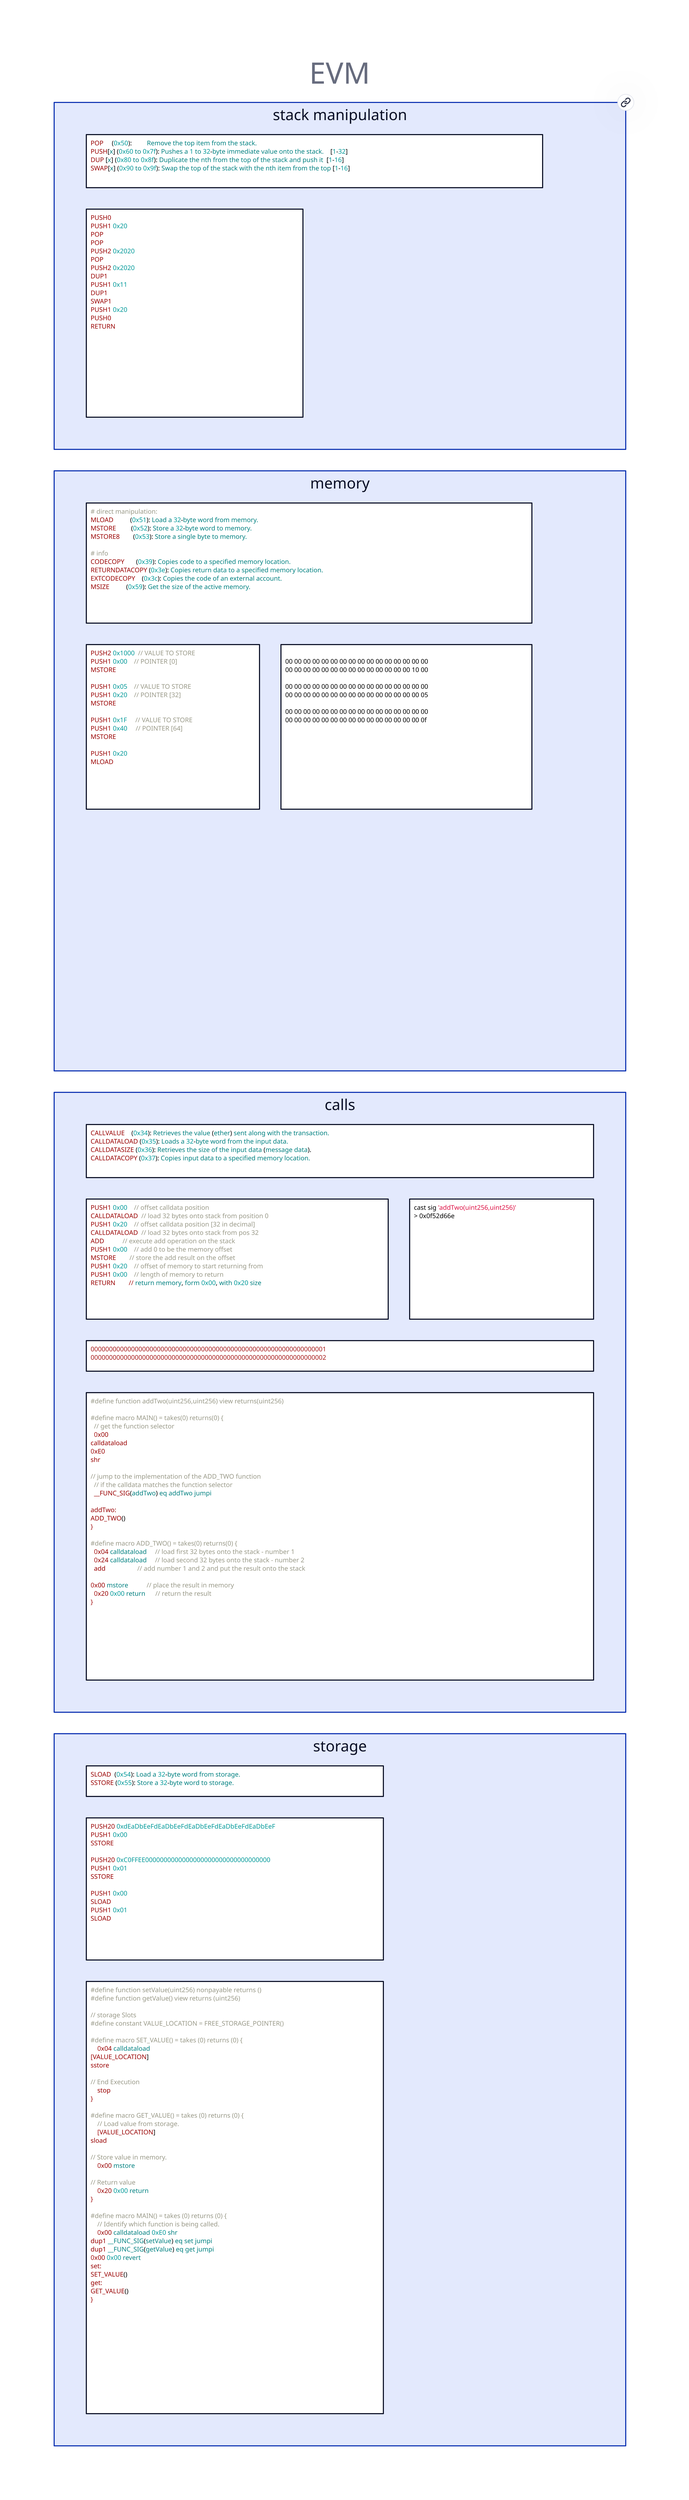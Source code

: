 # https://play.d2lang.com/?script=qlDQtVOo5AIEAAD__w%3D%3D&
# https://terrastruct-site-assets.s3.us-west-1.amazonaws.com/documents/d2_cheat_sheet.pdf
grid-rows: 6

title: EVM {
  shape: text
  near: top-center
  style: {
    font-size: 55
    italic: true
  }
}

stack manipulation {
  grid-rows: 2
  doc: ||asm
    POP     (0x50):         Remove the top item from the stack.
    PUSH[x] (0x60 to 0x7f): Pushes a 1 to 32-byte immediate value onto the stack.    [1-32]
    DUP [x] (0x80 to 0x8f): Duplicate the nth from the top of the stack and push it  [1-16]
    SWAP[x] (0x90 to 0x9f): Swap the top of the stack with the nth item from the top [1-16]
  ||

  runtime: ||asm
    PUSH0
    PUSH1 0x20
    POP
    POP
    PUSH2 0x2020
    POP
    PUSH2 0x2020
    DUP1
    PUSH1 0x11
    DUP1
    SWAP1
    PUSH1 0x20
    PUSH0
    RETURN
  ||

  summary: ||md
    - 32-byte words: The basic data unit.
    - LIFO structure: Last-in, first-out access.
    - Instruction-driven operations.
    - Most instructions run on top 1-2 values.
    - Finite size (1024 slots of 32 bytes [256 bits]).
    - Instructions can reach until the 16th slot
    - No explicit value addressing.
    - Dynamic size adjustment during execution.
    - Handles empty stack gracefully for most instructions.
    - Errors possible with certain instructions on empty stack.
    - Dual role: data storage and control flow.
    - Strict type-checking for values.
    - All instructions interacts with the stack
    - Holds function arguments and return values.
  ||
  link: https://medium.com/coinmonks/solidity-stack-how-does-it-work-5a216d87db0d
}



memory {
  grid-rows: 3
  doc: ||asm
    # direct manipulation:
    MLOAD          (0x51): Load a 32-byte word from memory.
    MSTORE         (0x52): Store a 32-byte word to memory.
    MSTORE8        (0x53): Store a single byte to memory.

    # info
    CODECOPY       (0x39): Copies code to a specified memory location.
    RETURNDATACOPY (0x3e): Copies return data to a specified memory location.
    EXTCODECOPY    (0x3c): Copies the code of an external account.
    MSIZE          (0x59): Get the size of the active memory.
  ||

  store-load: ||asm
    PUSH2 0x1000  // VALUE TO STORE
    PUSH1 0x00    // POINTER [0]
    MSTORE

    PUSH1 0x05    // VALUE TO STORE
    PUSH1 0x20    // POINTER [32]
    MSTORE

    PUSH1 0x1F     // VALUE TO STORE
    PUSH1 0x40     // POINTER [64]
    MSTORE

    PUSH1 0x20
    MLOAD
  ||

  runtime: ||binary

    00 00 00 00 00 00 00 00 00 00 00 00 00 00 00 00
    00 00 00 00 00 00 00 00 00 00 00 00 00 00 10 00

    00 00 00 00 00 00 00 00 00 00 00 00 00 00 00 00
    00 00 00 00 00 00 00 00 00 00 00 00 00 00 00 05

    00 00 00 00 00 00 00 00 00 00 00 00 00 00 00 00
    00 00 00 00 00 00 00 00 00 00 00 00 00 00 00 0f
  ||

  summary: ||md
    - Non-Persistent: EVM memory is volatile, resetting after each transaction.
    - Initial Emptiness: Starts empty, requiring explicit data storage initialization.
    - Gas Costs: Reading, writing, and expanding memory operations consume gas.
    - Limited Size: Memory size dynamically adjusts but is constrained by gas limits.
    - Word-Oriented: Operates in 32-byte word increments.
    - Stack Usage: Intermediate computations often use memory.
    - Sequential Structure: Addresses follow consecutive indices.
    - Zero-Indexed: First byte is at index 0.
    - Immutable Storage: Once written, data remains unchanged in memory.
    - Memory Expansion: Dynamically increases as needed, in 32-byte chunks.
    - Deallocated on End: Memory is deallocated when the contract execution concludes.
    - No Off-Chain Storage: Information isn't saved outside the execution context.
    - Data Visibility: Contents are visible within the contract but not externally.
    - Memory Copying: Copying data between memory locations is gas-intensive.
  ||
}

calls: {
  grid-rows: 4
  doc: ||asm
    CALLVALUE    (0x34): Retrieves the value (ether) sent along with the transaction.
    CALLDATALOAD (0x35): Loads a 32-byte word from the input data.
    CALLDATASIZE (0x36): Retrieves the size of the input data (message data).
    CALLDATACOPY (0x37): Copies input data to a specified memory location.
  ||

  mnemonic: ||asm
    PUSH1 0x00    // offset calldata position
    CALLDATALOAD  // load 32 bytes onto stack from position 0
    PUSH1 0x20    // offset calldata position [32 in decimal]
    CALLDATALOAD  // load 32 bytes onto stack from pos 32
    ADD           // execute add operation on the stack
    PUSH1 0x00    // add 0 to be the memory offset
    MSTORE        // store the add result on the offset
    PUSH1 0x20    // offset of memory to start returning from
    PUSH1 0x00    // length of memory to return
    RETURN        // return memory, form 0x00, with 0x20 size
  ||

  selector: ||bash
    cast sig 'addTwo(uint256,uint256)'
    > 0x0f52d66e
  ||

  calldata: ||asm
    0000000000000000000000000000000000000000000000000000000000000001
    0000000000000000000000000000000000000000000000000000000000000002
  ||

  huff: ||asm
    #define function addTwo(uint256,uint256) view returns(uint256)

    #define macro MAIN() = takes(0) returns(0) {
      // get the function selector
      0x00
      calldataload
      0xE0
      shr

      // jump to the implementation of the ADD_TWO function
      // if the calldata matches the function selector
      __FUNC_SIG(addTwo) eq addTwo jumpi

      addTwo:
          ADD_TWO()
    }

    #define macro ADD_TWO() = takes(0) returns(0) {
      0x04 calldataload     // load first 32 bytes onto the stack - number 1
      0x24 calldataload     // load second 32 bytes onto the stack - number 2
      add                   // add number 1 and 2 and put the result onto the stack

      0x00 mstore           // place the result in memory
      0x20 0x00 return      // return the result
    }
  ||
}

storage: {
  grid-rows: 3

  summary: ||asm
    SLOAD  (0x54): Load a 32-byte word from storage.
    SSTORE (0x55): Store a 32-byte word to storage.
  ||

  mnemonic: ||asm
    PUSH20 0xdEaDbEeFdEaDbEeFdEaDbEeFdEaDbEeFdEaDbEeF
    PUSH1 0x00
    SSTORE

    PUSH20 0xC0FFEE0000000000000000000000000000000000
    PUSH1 0x01
    SSTORE

    PUSH1 0x00
    SLOAD
    PUSH1 0x01
    SLOAD
  ||

  huff: ||asm
    #define function setValue(uint256) nonpayable returns ()
    #define function getValue() view returns (uint256)

    // storage Slots
    #define constant VALUE_LOCATION = FREE_STORAGE_POINTER()

    #define macro SET_VALUE() = takes (0) returns (0) {
        0x04 calldataload
        [VALUE_LOCATION]
        sstore

        // End Execution
        stop
    }

    #define macro GET_VALUE() = takes (0) returns (0) {
        // Load value from storage.
        [VALUE_LOCATION]
        sload

        // Store value in memory.
        0x00 mstore

        // Return value
        0x20 0x00 return
    }

    #define macro MAIN() = takes (0) returns (0) {
        // Identify which function is being called.
        0x00 calldataload 0xE0 shr
        dup1 __FUNC_SIG(setValue) eq set jumpi
        dup1 __FUNC_SIG(getValue) eq get jumpi
        0x00 0x00 revert
        set:
            SET_VALUE()
        get:
            GET_VALUE()
    }
    ||
}



